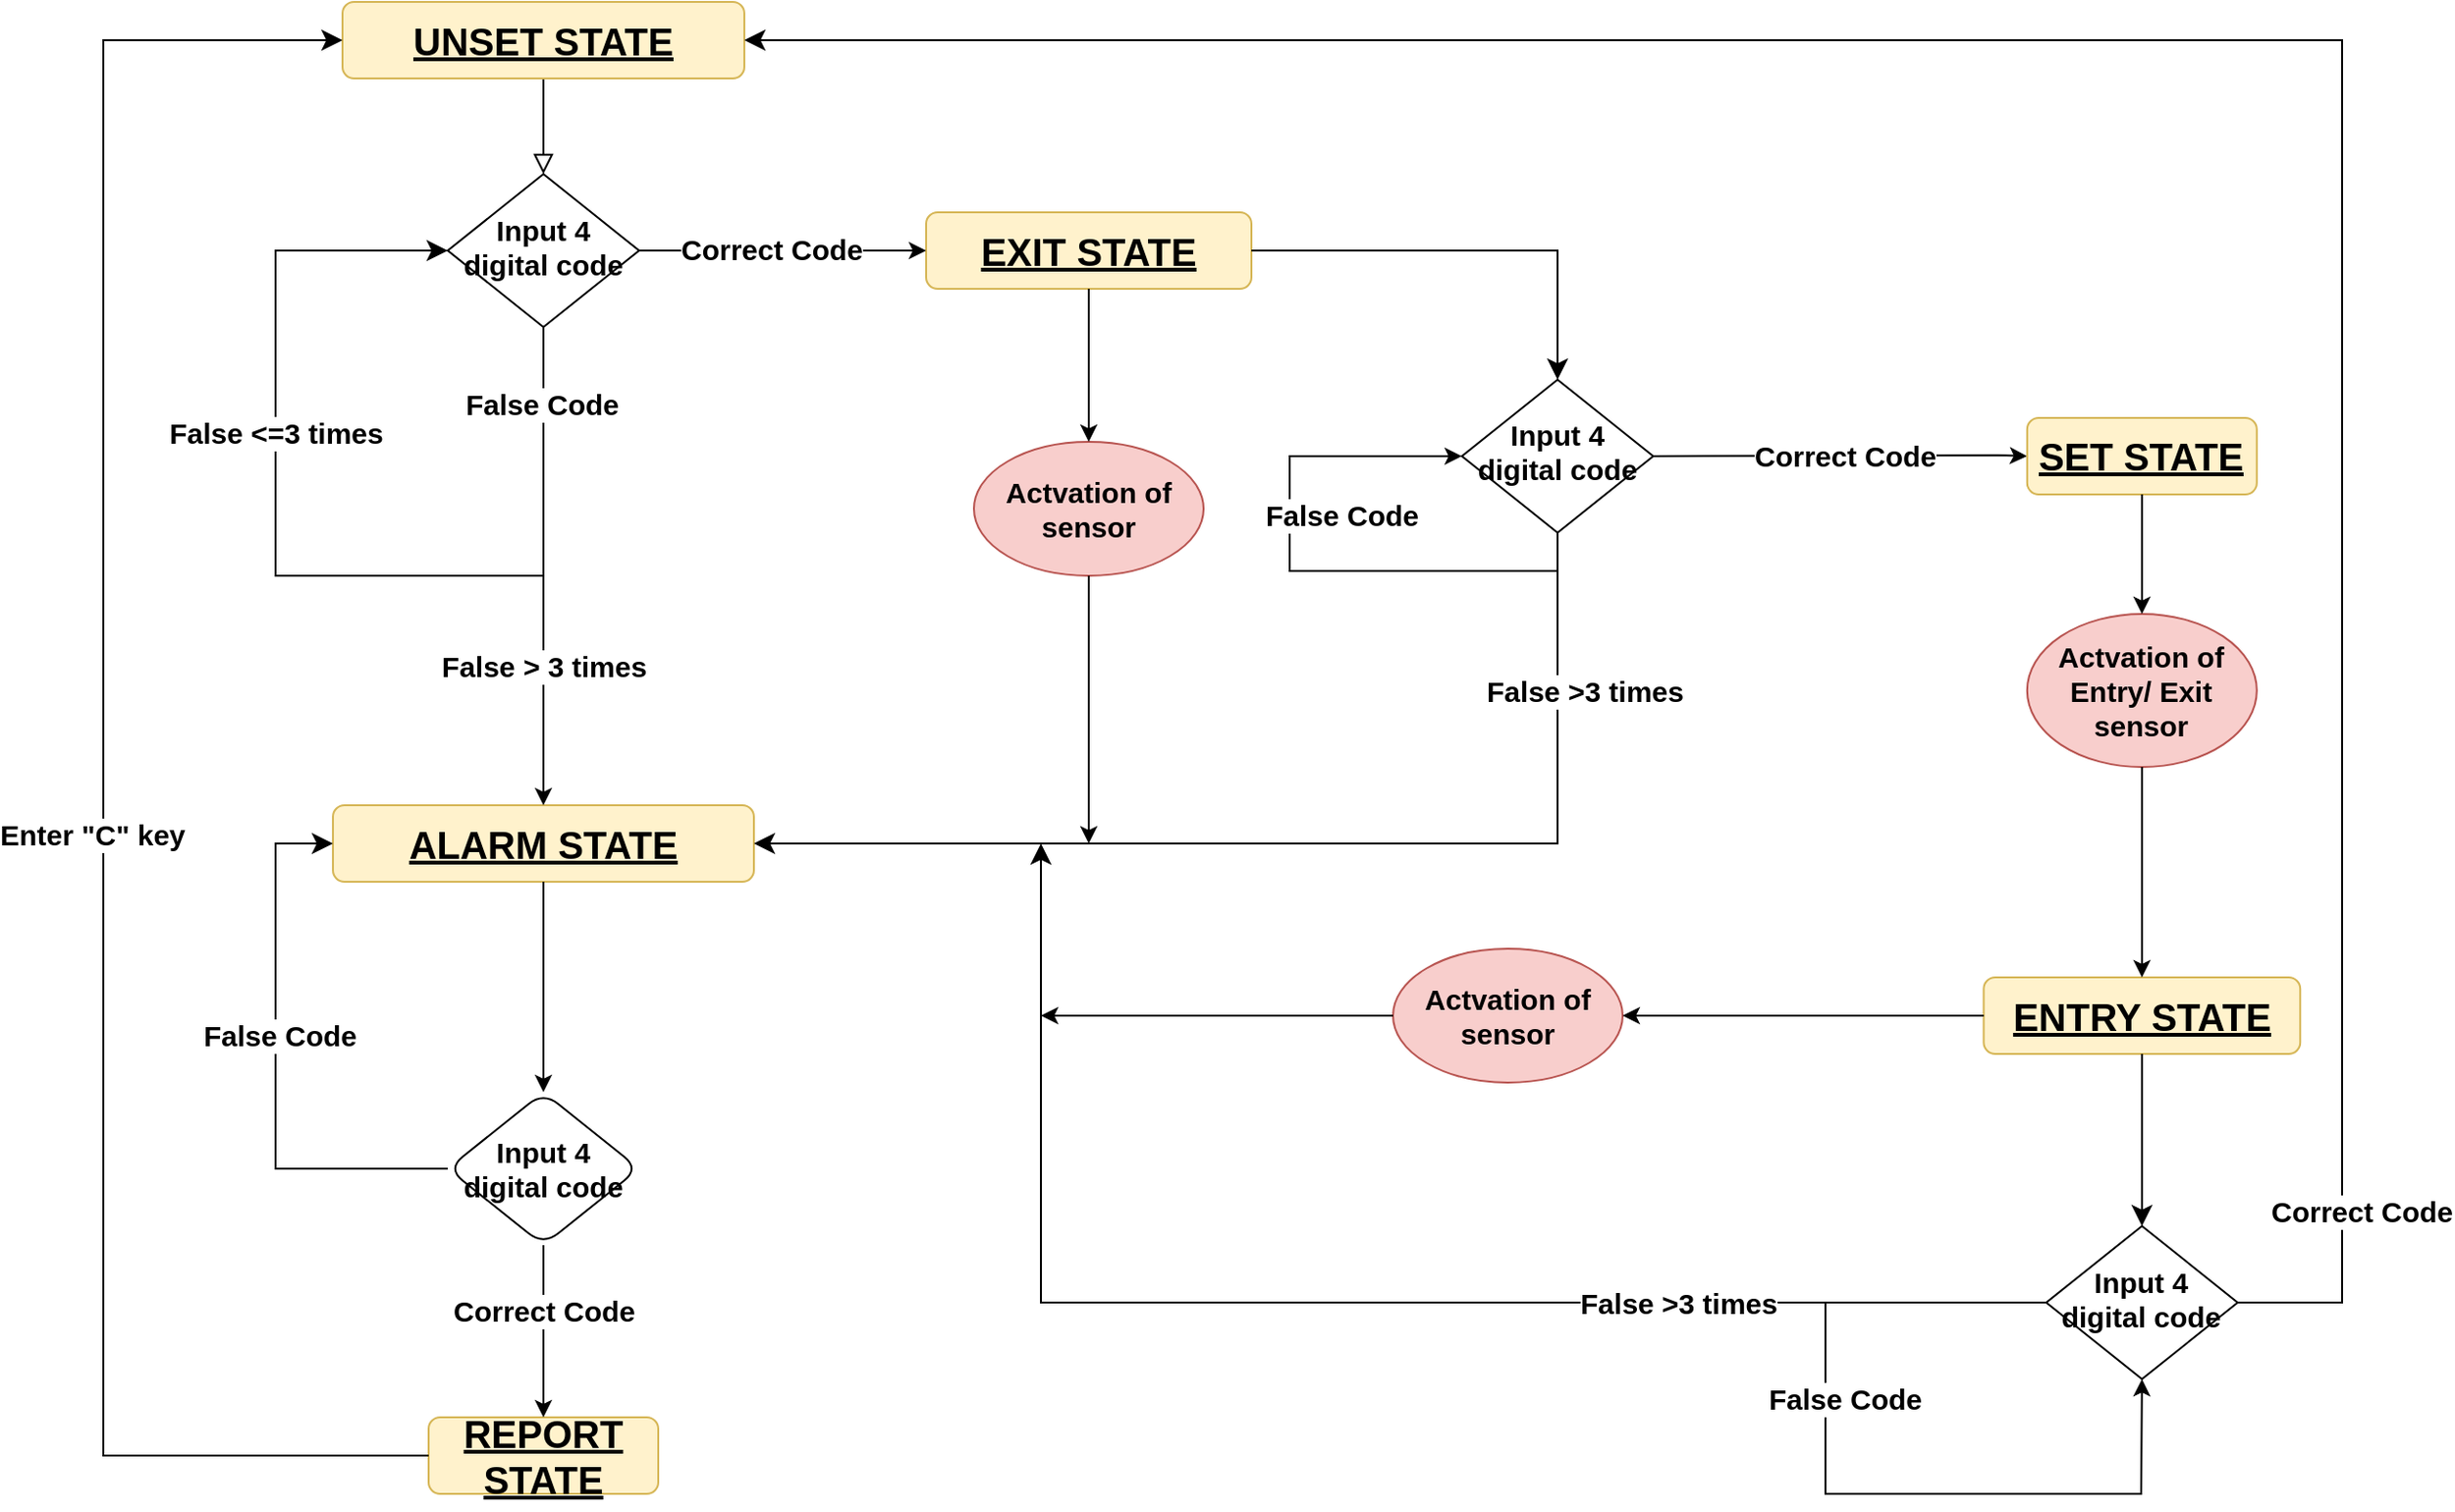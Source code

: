 <mxfile version="21.0.10" type="device"><diagram id="C5RBs43oDa-KdzZeNtuy" name="Page-1"><mxGraphModel dx="2331" dy="1336" grid="1" gridSize="10" guides="1" tooltips="1" connect="1" arrows="1" fold="1" page="1" pageScale="1" pageWidth="827" pageHeight="1169" math="0" shadow="0"><root><mxCell id="WIyWlLk6GJQsqaUBKTNV-0"/><mxCell id="WIyWlLk6GJQsqaUBKTNV-1" parent="WIyWlLk6GJQsqaUBKTNV-0"/><mxCell id="WIyWlLk6GJQsqaUBKTNV-2" value="" style="rounded=0;html=1;jettySize=auto;orthogonalLoop=1;fontSize=15;endArrow=block;endFill=0;endSize=8;strokeWidth=1;shadow=0;labelBackgroundColor=none;edgeStyle=orthogonalEdgeStyle;fontStyle=1" parent="WIyWlLk6GJQsqaUBKTNV-1" source="WIyWlLk6GJQsqaUBKTNV-3" target="WIyWlLk6GJQsqaUBKTNV-6" edge="1"><mxGeometry relative="1" as="geometry"/></mxCell><mxCell id="WIyWlLk6GJQsqaUBKTNV-3" value="UNSET STATE" style="rounded=1;whiteSpace=wrap;html=1;fontSize=20;glass=0;strokeWidth=1;shadow=0;fillColor=#fff2cc;strokeColor=#d6b656;fontStyle=5" parent="WIyWlLk6GJQsqaUBKTNV-1" vertex="1"><mxGeometry x="115" width="210" height="40" as="geometry"/></mxCell><mxCell id="WIyWlLk6GJQsqaUBKTNV-6" value="Input 4 &lt;br style=&quot;font-size: 15px;&quot;&gt;digital code" style="rhombus;whiteSpace=wrap;html=1;shadow=0;fontFamily=Helvetica;fontSize=15;align=center;strokeWidth=1;spacing=6;spacingTop=-4;fontStyle=1" parent="WIyWlLk6GJQsqaUBKTNV-1" vertex="1"><mxGeometry x="170" y="90" width="100" height="80" as="geometry"/></mxCell><mxCell id="WIyWlLk6GJQsqaUBKTNV-7" value="EXIT STATE" style="rounded=1;whiteSpace=wrap;html=1;fontSize=20;glass=0;strokeWidth=1;shadow=0;fillColor=#fff2cc;strokeColor=#d6b656;fontStyle=5" parent="WIyWlLk6GJQsqaUBKTNV-1" vertex="1"><mxGeometry x="420" y="110" width="170" height="40" as="geometry"/></mxCell><mxCell id="WIyWlLk6GJQsqaUBKTNV-11" value="REPORT STATE" style="rounded=1;whiteSpace=wrap;html=1;fontSize=20;glass=0;strokeWidth=1;shadow=0;fillColor=#fff2cc;strokeColor=#d6b656;fontStyle=5" parent="WIyWlLk6GJQsqaUBKTNV-1" vertex="1"><mxGeometry x="160" y="740" width="120" height="40" as="geometry"/></mxCell><mxCell id="WIyWlLk6GJQsqaUBKTNV-12" value="ALARM STATE" style="rounded=1;whiteSpace=wrap;html=1;fontSize=20;glass=0;strokeWidth=1;shadow=0;fillColor=#fff2cc;strokeColor=#d6b656;fontStyle=5" parent="WIyWlLk6GJQsqaUBKTNV-1" vertex="1"><mxGeometry x="110" y="420" width="220" height="40" as="geometry"/></mxCell><mxCell id="Q8MSAFWkgC-_2GVTsvZ7-0" value="" style="endArrow=classic;html=1;rounded=0;entryX=0;entryY=0.5;entryDx=0;entryDy=0;exitX=1;exitY=0.5;exitDx=0;exitDy=0;fontStyle=1;fontSize=15;" edge="1" parent="WIyWlLk6GJQsqaUBKTNV-1" source="WIyWlLk6GJQsqaUBKTNV-6" target="WIyWlLk6GJQsqaUBKTNV-7"><mxGeometry width="50" height="50" relative="1" as="geometry"><mxPoint x="310" y="220" as="sourcePoint"/><mxPoint x="360" y="170" as="targetPoint"/></mxGeometry></mxCell><mxCell id="Q8MSAFWkgC-_2GVTsvZ7-1" value="Correct Code" style="edgeLabel;html=1;align=center;verticalAlign=middle;resizable=0;points=[];fontStyle=1;fontSize=15;" vertex="1" connectable="0" parent="Q8MSAFWkgC-_2GVTsvZ7-0"><mxGeometry x="-0.11" y="1" relative="1" as="geometry"><mxPoint x="2" as="offset"/></mxGeometry></mxCell><mxCell id="Q8MSAFWkgC-_2GVTsvZ7-3" value="" style="edgeStyle=segmentEdgeStyle;endArrow=classic;html=1;curved=0;rounded=0;endSize=8;startSize=8;entryX=0;entryY=0.5;entryDx=0;entryDy=0;fontStyle=1;fontSize=15;" edge="1" parent="WIyWlLk6GJQsqaUBKTNV-1" target="WIyWlLk6GJQsqaUBKTNV-6"><mxGeometry width="50" height="50" relative="1" as="geometry"><mxPoint x="220" y="280" as="sourcePoint"/><mxPoint x="120" y="210" as="targetPoint"/><Array as="points"><mxPoint x="220" y="300"/><mxPoint x="80" y="300"/><mxPoint x="80" y="130"/></Array></mxGeometry></mxCell><mxCell id="Q8MSAFWkgC-_2GVTsvZ7-7" value="False &amp;lt;=3 times" style="edgeLabel;html=1;align=center;verticalAlign=middle;resizable=0;points=[];fontStyle=1;fontSize=15;" vertex="1" connectable="0" parent="Q8MSAFWkgC-_2GVTsvZ7-3"><mxGeometry x="0.12" relative="1" as="geometry"><mxPoint as="offset"/></mxGeometry></mxCell><mxCell id="Q8MSAFWkgC-_2GVTsvZ7-4" value="" style="endArrow=classic;html=1;rounded=0;exitX=0.5;exitY=1;exitDx=0;exitDy=0;entryX=0.5;entryY=0;entryDx=0;entryDy=0;fontStyle=1;fontSize=15;" edge="1" parent="WIyWlLk6GJQsqaUBKTNV-1" source="WIyWlLk6GJQsqaUBKTNV-6" target="WIyWlLk6GJQsqaUBKTNV-12"><mxGeometry width="50" height="50" relative="1" as="geometry"><mxPoint x="220" y="300" as="sourcePoint"/><mxPoint x="220" y="370" as="targetPoint"/></mxGeometry></mxCell><mxCell id="Q8MSAFWkgC-_2GVTsvZ7-5" value="False Code" style="edgeLabel;html=1;align=center;verticalAlign=middle;resizable=0;points=[];fontStyle=1;fontSize=15;" vertex="1" connectable="0" parent="Q8MSAFWkgC-_2GVTsvZ7-4"><mxGeometry x="-0.685" y="-1" relative="1" as="geometry"><mxPoint as="offset"/></mxGeometry></mxCell><mxCell id="Q8MSAFWkgC-_2GVTsvZ7-6" value="False &amp;gt; 3 times" style="edgeLabel;html=1;align=center;verticalAlign=middle;resizable=0;points=[];fontStyle=1;fontSize=15;" vertex="1" connectable="0" parent="Q8MSAFWkgC-_2GVTsvZ7-4"><mxGeometry x="0.495" relative="1" as="geometry"><mxPoint y="-10" as="offset"/></mxGeometry></mxCell><mxCell id="Q8MSAFWkgC-_2GVTsvZ7-12" value="" style="endArrow=classic;html=1;rounded=0;exitX=0.5;exitY=1;exitDx=0;exitDy=0;fontStyle=1;fontSize=15;" edge="1" parent="WIyWlLk6GJQsqaUBKTNV-1" source="WIyWlLk6GJQsqaUBKTNV-12" target="Q8MSAFWkgC-_2GVTsvZ7-10"><mxGeometry width="50" height="50" relative="1" as="geometry"><mxPoint x="220" y="410" as="sourcePoint"/><mxPoint x="220" y="680" as="targetPoint"/></mxGeometry></mxCell><mxCell id="Q8MSAFWkgC-_2GVTsvZ7-10" value="Input 4&lt;br style=&quot;border-color: var(--border-color); font-size: 15px;&quot;&gt;digital code" style="rhombus;whiteSpace=wrap;html=1;rounded=1;glass=0;strokeWidth=1;shadow=0;fontStyle=1;fontSize=15;" vertex="1" parent="WIyWlLk6GJQsqaUBKTNV-1"><mxGeometry x="170" y="570" width="100" height="80" as="geometry"/></mxCell><mxCell id="Q8MSAFWkgC-_2GVTsvZ7-16" value="" style="endArrow=classic;html=1;rounded=0;exitX=0.5;exitY=1;exitDx=0;exitDy=0;fontStyle=1;fontSize=15;" edge="1" parent="WIyWlLk6GJQsqaUBKTNV-1" source="Q8MSAFWkgC-_2GVTsvZ7-10" target="WIyWlLk6GJQsqaUBKTNV-11"><mxGeometry width="50" height="50" relative="1" as="geometry"><mxPoint x="150" y="610" as="sourcePoint"/><mxPoint x="200" y="560" as="targetPoint"/></mxGeometry></mxCell><mxCell id="Q8MSAFWkgC-_2GVTsvZ7-17" value="Correct Code" style="edgeLabel;html=1;align=center;verticalAlign=middle;resizable=0;points=[];fontStyle=1;fontSize=15;" vertex="1" connectable="0" parent="Q8MSAFWkgC-_2GVTsvZ7-16"><mxGeometry x="-0.243" relative="1" as="geometry"><mxPoint as="offset"/></mxGeometry></mxCell><mxCell id="Q8MSAFWkgC-_2GVTsvZ7-19" value="" style="edgeStyle=elbowEdgeStyle;elbow=vertical;endArrow=classic;html=1;curved=0;rounded=0;endSize=8;startSize=8;exitX=0;exitY=0.5;exitDx=0;exitDy=0;entryX=0;entryY=0.5;entryDx=0;entryDy=0;fontStyle=1;fontSize=15;" edge="1" parent="WIyWlLk6GJQsqaUBKTNV-1" source="Q8MSAFWkgC-_2GVTsvZ7-10" target="WIyWlLk6GJQsqaUBKTNV-12"><mxGeometry width="50" height="50" relative="1" as="geometry"><mxPoint x="70" y="560" as="sourcePoint"/><mxPoint x="120" y="510" as="targetPoint"/><Array as="points"><mxPoint x="80" y="460"/></Array></mxGeometry></mxCell><mxCell id="Q8MSAFWkgC-_2GVTsvZ7-20" value="False Code" style="edgeLabel;html=1;align=center;verticalAlign=middle;resizable=0;points=[];fontStyle=1;fontSize=15;" vertex="1" connectable="0" parent="Q8MSAFWkgC-_2GVTsvZ7-19"><mxGeometry x="-0.059" y="-2" relative="1" as="geometry"><mxPoint y="-24" as="offset"/></mxGeometry></mxCell><mxCell id="Q8MSAFWkgC-_2GVTsvZ7-21" value="Input 4 &lt;br style=&quot;font-size: 15px;&quot;&gt;digital code" style="rhombus;whiteSpace=wrap;html=1;shadow=0;fontFamily=Helvetica;fontSize=15;align=center;strokeWidth=1;spacing=6;spacingTop=-4;fontStyle=1" vertex="1" parent="WIyWlLk6GJQsqaUBKTNV-1"><mxGeometry x="700" y="197.48" width="100" height="80" as="geometry"/></mxCell><mxCell id="Q8MSAFWkgC-_2GVTsvZ7-22" value="" style="endArrow=classic;html=1;rounded=0;exitX=1;exitY=0.5;exitDx=0;exitDy=0;entryX=0;entryY=0.5;entryDx=0;entryDy=0;fontStyle=1;fontSize=15;" edge="1" parent="WIyWlLk6GJQsqaUBKTNV-1" source="Q8MSAFWkgC-_2GVTsvZ7-21" target="Q8MSAFWkgC-_2GVTsvZ7-31"><mxGeometry width="50" height="50" relative="1" as="geometry"><mxPoint x="905.41" y="237.48" as="sourcePoint"/><mxPoint x="1095.41" y="267.48" as="targetPoint"/><Array as="points"><mxPoint x="980" y="237"/></Array></mxGeometry></mxCell><mxCell id="Q8MSAFWkgC-_2GVTsvZ7-23" value="Correct Code" style="edgeLabel;html=1;align=center;verticalAlign=middle;resizable=0;points=[];fontStyle=1;fontSize=15;" vertex="1" connectable="0" parent="Q8MSAFWkgC-_2GVTsvZ7-22"><mxGeometry x="-0.11" y="1" relative="1" as="geometry"><mxPoint x="13" y="1" as="offset"/></mxGeometry></mxCell><mxCell id="Q8MSAFWkgC-_2GVTsvZ7-24" value="" style="edgeStyle=segmentEdgeStyle;endArrow=classic;html=1;curved=0;rounded=0;endSize=8;startSize=8;entryX=1;entryY=0.5;entryDx=0;entryDy=0;exitX=0.5;exitY=1;exitDx=0;exitDy=0;fontStyle=1;fontSize=15;" edge="1" parent="WIyWlLk6GJQsqaUBKTNV-1" target="WIyWlLk6GJQsqaUBKTNV-12" source="Q8MSAFWkgC-_2GVTsvZ7-21"><mxGeometry width="50" height="50" relative="1" as="geometry"><mxPoint x="500" y="370" as="sourcePoint"/><mxPoint x="420" y="360" as="targetPoint"/><Array as="points"><mxPoint x="750" y="440"/></Array></mxGeometry></mxCell><mxCell id="Q8MSAFWkgC-_2GVTsvZ7-25" value="False &amp;gt;3 times" style="edgeLabel;html=1;align=center;verticalAlign=middle;resizable=0;points=[];fontStyle=1;fontSize=15;" vertex="1" connectable="0" parent="Q8MSAFWkgC-_2GVTsvZ7-24"><mxGeometry x="0.12" relative="1" as="geometry"><mxPoint x="177" y="-80" as="offset"/></mxGeometry></mxCell><mxCell id="Q8MSAFWkgC-_2GVTsvZ7-26" value="" style="endArrow=classic;html=1;rounded=0;entryX=0;entryY=0.5;entryDx=0;entryDy=0;fontStyle=1;fontSize=15;" edge="1" parent="WIyWlLk6GJQsqaUBKTNV-1" target="Q8MSAFWkgC-_2GVTsvZ7-21"><mxGeometry width="50" height="50" relative="1" as="geometry"><mxPoint x="750" y="297.48" as="sourcePoint"/><mxPoint x="690" y="237.48" as="targetPoint"/><Array as="points"><mxPoint x="720" y="297.48"/><mxPoint x="700" y="297.48"/><mxPoint x="610" y="297.48"/><mxPoint x="610" y="277.48"/><mxPoint x="610" y="262.48"/><mxPoint x="610" y="237.48"/><mxPoint x="650" y="237.48"/></Array></mxGeometry></mxCell><mxCell id="Q8MSAFWkgC-_2GVTsvZ7-27" value="False Code" style="edgeLabel;html=1;align=center;verticalAlign=middle;resizable=0;points=[];fontStyle=1;fontSize=15;" vertex="1" connectable="0" parent="Q8MSAFWkgC-_2GVTsvZ7-26"><mxGeometry x="-0.685" y="-1" relative="1" as="geometry"><mxPoint x="-68" y="-29" as="offset"/></mxGeometry></mxCell><mxCell id="Q8MSAFWkgC-_2GVTsvZ7-31" value="SET STATE" style="rounded=1;whiteSpace=wrap;html=1;fontSize=20;glass=0;strokeWidth=1;shadow=0;fillColor=#fff2cc;strokeColor=#d6b656;fontStyle=5" vertex="1" parent="WIyWlLk6GJQsqaUBKTNV-1"><mxGeometry x="995.41" y="217.48" width="120" height="40" as="geometry"/></mxCell><mxCell id="Q8MSAFWkgC-_2GVTsvZ7-33" value="Actvation of Entry/ Exit sensor" style="ellipse;whiteSpace=wrap;html=1;fillColor=#f8cecc;strokeColor=#b85450;fontStyle=1;fontSize=15;" vertex="1" parent="WIyWlLk6GJQsqaUBKTNV-1"><mxGeometry x="995.41" y="320" width="120" height="80" as="geometry"/></mxCell><mxCell id="Q8MSAFWkgC-_2GVTsvZ7-34" value="ENTRY STATE" style="rounded=1;whiteSpace=wrap;html=1;fontSize=20;glass=0;strokeWidth=1;shadow=0;fillColor=#fff2cc;strokeColor=#d6b656;fontStyle=5" vertex="1" parent="WIyWlLk6GJQsqaUBKTNV-1"><mxGeometry x="972.7" y="510" width="165.41" height="40" as="geometry"/></mxCell><mxCell id="Q8MSAFWkgC-_2GVTsvZ7-36" value="" style="endArrow=classic;html=1;rounded=0;entryX=0.5;entryY=0;entryDx=0;entryDy=0;exitX=0.5;exitY=1;exitDx=0;exitDy=0;fontStyle=1;fontSize=15;" edge="1" parent="WIyWlLk6GJQsqaUBKTNV-1" source="Q8MSAFWkgC-_2GVTsvZ7-33" target="Q8MSAFWkgC-_2GVTsvZ7-34"><mxGeometry width="50" height="50" relative="1" as="geometry"><mxPoint x="775.41" y="495" as="sourcePoint"/><mxPoint x="825.41" y="445" as="targetPoint"/></mxGeometry></mxCell><mxCell id="Q8MSAFWkgC-_2GVTsvZ7-37" value="" style="endArrow=classic;html=1;rounded=0;exitX=0.5;exitY=1;exitDx=0;exitDy=0;entryX=0.5;entryY=0;entryDx=0;entryDy=0;fontStyle=1;fontSize=15;" edge="1" parent="WIyWlLk6GJQsqaUBKTNV-1" source="Q8MSAFWkgC-_2GVTsvZ7-31" target="Q8MSAFWkgC-_2GVTsvZ7-33"><mxGeometry width="50" height="50" relative="1" as="geometry"><mxPoint x="775.41" y="625" as="sourcePoint"/><mxPoint x="825.41" y="575" as="targetPoint"/></mxGeometry></mxCell><mxCell id="Q8MSAFWkgC-_2GVTsvZ7-38" value="Actvation of sensor" style="ellipse;whiteSpace=wrap;html=1;fillColor=#f8cecc;strokeColor=#b85450;fontStyle=1;fontSize=15;" vertex="1" parent="WIyWlLk6GJQsqaUBKTNV-1"><mxGeometry x="445" y="230" width="120" height="70" as="geometry"/></mxCell><mxCell id="Q8MSAFWkgC-_2GVTsvZ7-39" value="" style="edgeStyle=segmentEdgeStyle;endArrow=classic;html=1;curved=0;rounded=0;endSize=8;startSize=8;entryX=0.5;entryY=0;entryDx=0;entryDy=0;exitX=1;exitY=0.5;exitDx=0;exitDy=0;fontStyle=1;fontSize=15;" edge="1" parent="WIyWlLk6GJQsqaUBKTNV-1" source="WIyWlLk6GJQsqaUBKTNV-7" target="Q8MSAFWkgC-_2GVTsvZ7-21"><mxGeometry width="50" height="50" relative="1" as="geometry"><mxPoint x="616" y="130" as="sourcePoint"/><mxPoint x="620" y="310" as="targetPoint"/></mxGeometry></mxCell><mxCell id="Q8MSAFWkgC-_2GVTsvZ7-41" value="" style="endArrow=classic;html=1;rounded=0;exitX=0.5;exitY=1;exitDx=0;exitDy=0;entryX=0.5;entryY=0;entryDx=0;entryDy=0;fontStyle=1;fontSize=15;" edge="1" parent="WIyWlLk6GJQsqaUBKTNV-1" source="WIyWlLk6GJQsqaUBKTNV-7" target="Q8MSAFWkgC-_2GVTsvZ7-38"><mxGeometry width="50" height="50" relative="1" as="geometry"><mxPoint x="430" y="240" as="sourcePoint"/><mxPoint x="480" y="190" as="targetPoint"/></mxGeometry></mxCell><mxCell id="Q8MSAFWkgC-_2GVTsvZ7-45" value="Actvation of sensor" style="ellipse;whiteSpace=wrap;html=1;fillColor=#f8cecc;strokeColor=#b85450;fontStyle=1;fontSize=15;" vertex="1" parent="WIyWlLk6GJQsqaUBKTNV-1"><mxGeometry x="664" y="495" width="120" height="70" as="geometry"/></mxCell><mxCell id="Q8MSAFWkgC-_2GVTsvZ7-48" value="" style="endArrow=classic;html=1;rounded=0;exitX=0.5;exitY=1;exitDx=0;exitDy=0;fontStyle=1;fontSize=15;" edge="1" parent="WIyWlLk6GJQsqaUBKTNV-1" source="Q8MSAFWkgC-_2GVTsvZ7-38"><mxGeometry width="50" height="50" relative="1" as="geometry"><mxPoint x="590" y="520" as="sourcePoint"/><mxPoint x="505" y="440" as="targetPoint"/></mxGeometry></mxCell><mxCell id="Q8MSAFWkgC-_2GVTsvZ7-49" value="" style="endArrow=classic;html=1;rounded=0;entryX=1;entryY=0.5;entryDx=0;entryDy=0;exitX=0;exitY=0.5;exitDx=0;exitDy=0;fontStyle=1;fontSize=15;" edge="1" parent="WIyWlLk6GJQsqaUBKTNV-1" source="Q8MSAFWkgC-_2GVTsvZ7-34" target="Q8MSAFWkgC-_2GVTsvZ7-45"><mxGeometry width="50" height="50" relative="1" as="geometry"><mxPoint x="860" y="600" as="sourcePoint"/><mxPoint x="590" y="500" as="targetPoint"/></mxGeometry></mxCell><mxCell id="Q8MSAFWkgC-_2GVTsvZ7-50" value="Input 4 &lt;br style=&quot;font-size: 15px;&quot;&gt;digital code" style="rhombus;whiteSpace=wrap;html=1;shadow=0;fontFamily=Helvetica;fontSize=15;align=center;strokeWidth=1;spacing=6;spacingTop=-4;fontStyle=1" vertex="1" parent="WIyWlLk6GJQsqaUBKTNV-1"><mxGeometry x="1005.41" y="640" width="100" height="80" as="geometry"/></mxCell><mxCell id="Q8MSAFWkgC-_2GVTsvZ7-51" value="" style="edgeStyle=segmentEdgeStyle;endArrow=classic;html=1;curved=0;rounded=0;endSize=8;startSize=8;exitX=0.5;exitY=1;exitDx=0;exitDy=0;entryX=0.5;entryY=0;entryDx=0;entryDy=0;fontStyle=1;fontSize=15;" edge="1" parent="WIyWlLk6GJQsqaUBKTNV-1" source="Q8MSAFWkgC-_2GVTsvZ7-34" target="Q8MSAFWkgC-_2GVTsvZ7-50"><mxGeometry width="50" height="50" relative="1" as="geometry"><mxPoint x="541.41" y="600" as="sourcePoint"/><mxPoint x="591.41" y="550" as="targetPoint"/><Array as="points"/></mxGeometry></mxCell><mxCell id="Q8MSAFWkgC-_2GVTsvZ7-52" value="" style="edgeStyle=segmentEdgeStyle;endArrow=classic;html=1;curved=0;rounded=0;endSize=8;startSize=8;exitX=0;exitY=0.5;exitDx=0;exitDy=0;fontStyle=1;fontSize=15;" edge="1" parent="WIyWlLk6GJQsqaUBKTNV-1" source="Q8MSAFWkgC-_2GVTsvZ7-50"><mxGeometry width="50" height="50" relative="1" as="geometry"><mxPoint x="580" y="680" as="sourcePoint"/><mxPoint x="480" y="440" as="targetPoint"/><Array as="points"><mxPoint x="480" y="680"/></Array></mxGeometry></mxCell><mxCell id="Q8MSAFWkgC-_2GVTsvZ7-53" value="False &amp;gt;3 times" style="edgeLabel;html=1;align=center;verticalAlign=middle;resizable=0;points=[];fontStyle=1;fontSize=15;" vertex="1" connectable="0" parent="Q8MSAFWkgC-_2GVTsvZ7-52"><mxGeometry x="-0.504" y="4" relative="1" as="geometry"><mxPoint x="-3" y="-4" as="offset"/></mxGeometry></mxCell><mxCell id="Q8MSAFWkgC-_2GVTsvZ7-56" value="" style="endArrow=classic;html=1;rounded=0;fontStyle=1;fontSize=15;exitX=0;exitY=0.5;exitDx=0;exitDy=0;entryX=0.5;entryY=1;entryDx=0;entryDy=0;" edge="1" parent="WIyWlLk6GJQsqaUBKTNV-1" source="Q8MSAFWkgC-_2GVTsvZ7-50" target="Q8MSAFWkgC-_2GVTsvZ7-50"><mxGeometry width="50" height="50" relative="1" as="geometry"><mxPoint x="851" y="640" as="sourcePoint"/><mxPoint x="597" y="680" as="targetPoint"/><Array as="points"><mxPoint x="950" y="680"/><mxPoint x="890" y="680"/><mxPoint x="890" y="740"/><mxPoint x="890" y="780"/><mxPoint x="1055" y="780"/></Array></mxGeometry></mxCell><mxCell id="Q8MSAFWkgC-_2GVTsvZ7-57" value="False Code" style="edgeLabel;html=1;align=center;verticalAlign=middle;resizable=0;points=[];fontStyle=1;fontSize=15;" vertex="1" connectable="0" parent="Q8MSAFWkgC-_2GVTsvZ7-56"><mxGeometry x="-0.685" y="-1" relative="1" as="geometry"><mxPoint x="-36" y="51" as="offset"/></mxGeometry></mxCell><mxCell id="Q8MSAFWkgC-_2GVTsvZ7-58" style="edgeStyle=orthogonalEdgeStyle;rounded=0;orthogonalLoop=1;jettySize=auto;html=1;exitX=0.5;exitY=1;exitDx=0;exitDy=0;" edge="1" parent="WIyWlLk6GJQsqaUBKTNV-1" source="Q8MSAFWkgC-_2GVTsvZ7-45" target="Q8MSAFWkgC-_2GVTsvZ7-45"><mxGeometry relative="1" as="geometry"/></mxCell><mxCell id="Q8MSAFWkgC-_2GVTsvZ7-59" value="" style="endArrow=classic;html=1;rounded=0;exitX=0;exitY=0.5;exitDx=0;exitDy=0;" edge="1" parent="WIyWlLk6GJQsqaUBKTNV-1" source="Q8MSAFWkgC-_2GVTsvZ7-45"><mxGeometry width="50" height="50" relative="1" as="geometry"><mxPoint x="460" y="620" as="sourcePoint"/><mxPoint x="480" y="530" as="targetPoint"/></mxGeometry></mxCell><mxCell id="Q8MSAFWkgC-_2GVTsvZ7-62" value="" style="edgeStyle=elbowEdgeStyle;elbow=horizontal;endArrow=classic;html=1;curved=0;rounded=0;endSize=8;startSize=8;exitX=1;exitY=0.5;exitDx=0;exitDy=0;entryX=1;entryY=0.5;entryDx=0;entryDy=0;" edge="1" parent="WIyWlLk6GJQsqaUBKTNV-1" source="Q8MSAFWkgC-_2GVTsvZ7-50" target="WIyWlLk6GJQsqaUBKTNV-3"><mxGeometry width="50" height="50" relative="1" as="geometry"><mxPoint x="410" y="560" as="sourcePoint"/><mxPoint x="1350" y="50" as="targetPoint"/><Array as="points"><mxPoint x="1160" y="480"/><mxPoint x="1140" y="350"/></Array></mxGeometry></mxCell><mxCell id="Q8MSAFWkgC-_2GVTsvZ7-63" value="Correct Code" style="edgeLabel;html=1;align=center;verticalAlign=middle;resizable=0;points=[];fontSize=15;fontStyle=1" vertex="1" connectable="0" parent="Q8MSAFWkgC-_2GVTsvZ7-62"><mxGeometry x="-0.235" y="2" relative="1" as="geometry"><mxPoint x="12" y="490" as="offset"/></mxGeometry></mxCell><mxCell id="Q8MSAFWkgC-_2GVTsvZ7-64" value="" style="edgeStyle=elbowEdgeStyle;elbow=horizontal;endArrow=classic;html=1;curved=0;rounded=0;endSize=8;startSize=8;exitX=0;exitY=0.5;exitDx=0;exitDy=0;entryX=0;entryY=0.5;entryDx=0;entryDy=0;" edge="1" parent="WIyWlLk6GJQsqaUBKTNV-1" source="WIyWlLk6GJQsqaUBKTNV-11" target="WIyWlLk6GJQsqaUBKTNV-3"><mxGeometry width="50" height="50" relative="1" as="geometry"><mxPoint x="620" y="440" as="sourcePoint"/><mxPoint x="670" y="390" as="targetPoint"/><Array as="points"><mxPoint x="-10" y="390"/></Array></mxGeometry></mxCell><mxCell id="Q8MSAFWkgC-_2GVTsvZ7-65" value="Enter &quot;C&quot; key" style="edgeLabel;html=1;align=center;verticalAlign=middle;resizable=0;points=[];fontSize=15;fontStyle=1" vertex="1" connectable="0" parent="Q8MSAFWkgC-_2GVTsvZ7-64"><mxGeometry x="-0.044" y="6" relative="1" as="geometry"><mxPoint y="-1" as="offset"/></mxGeometry></mxCell></root></mxGraphModel></diagram></mxfile>